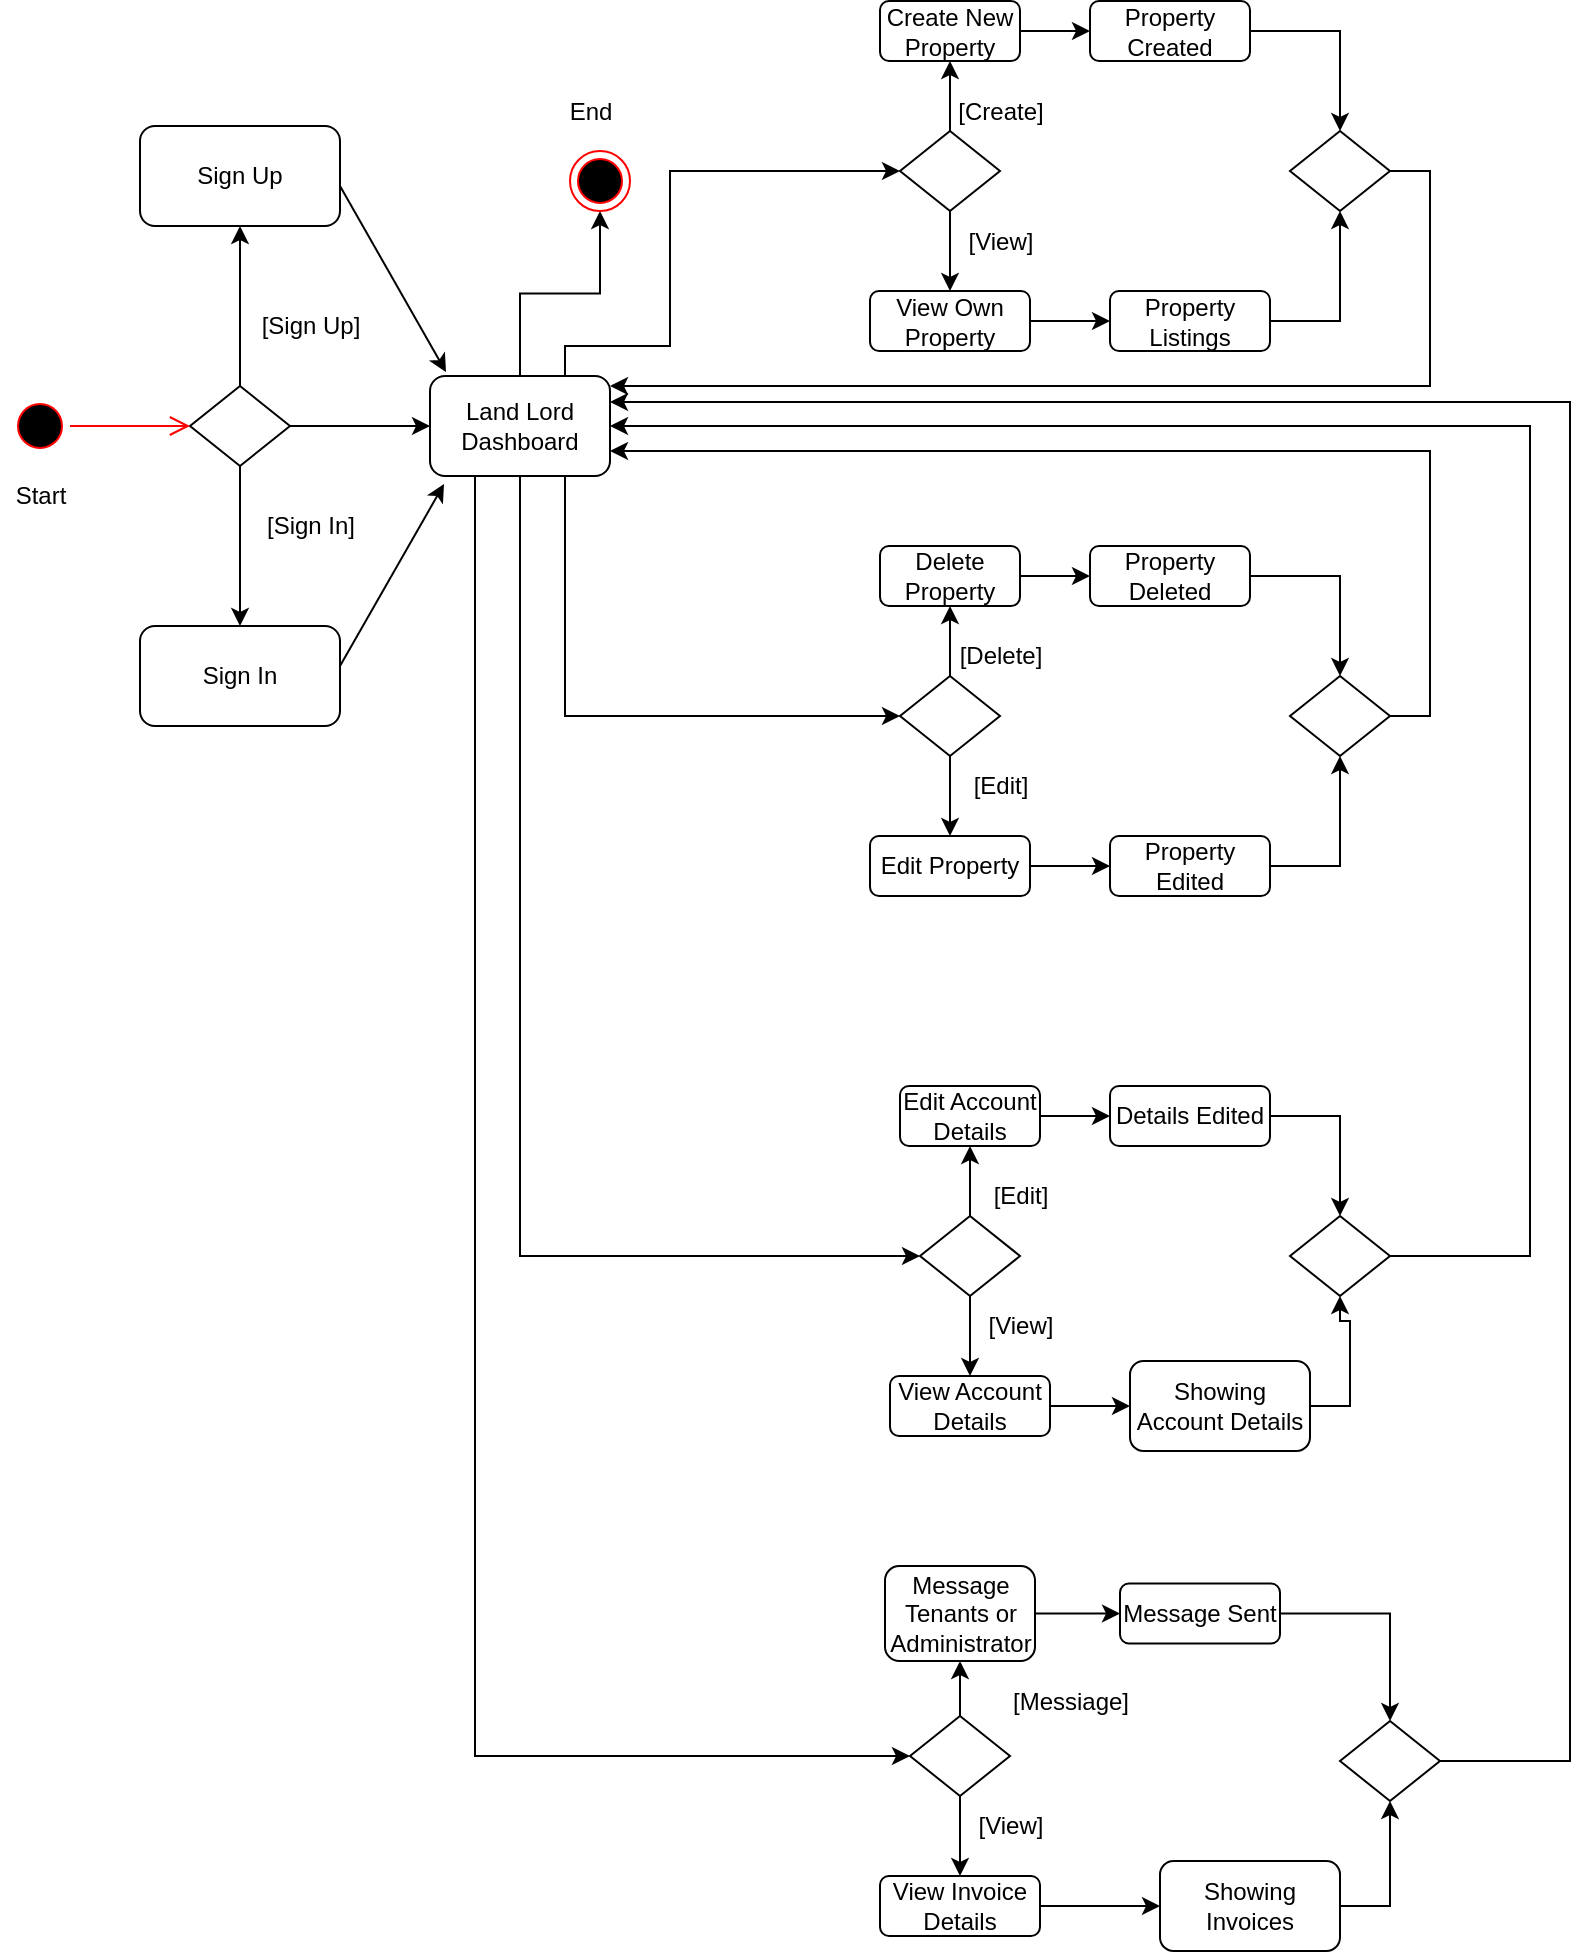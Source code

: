 <mxfile version="16.1.2" type="device"><diagram id="fmbkYZxGmqgKSUXeUPbW" name="Page-1"><mxGraphModel dx="1102" dy="865" grid="1" gridSize="10" guides="1" tooltips="1" connect="1" arrows="1" fold="1" page="1" pageScale="1" pageWidth="850" pageHeight="1100" math="0" shadow="0"><root><mxCell id="0"/><mxCell id="1" parent="0"/><mxCell id="IPWV7DEsLWzAFzW5L_hi-1" value="Sign Up" style="rounded=1;whiteSpace=wrap;html=1;" parent="1" vertex="1"><mxGeometry x="95" y="90" width="100" height="50" as="geometry"/></mxCell><mxCell id="IPWV7DEsLWzAFzW5L_hi-3" value="Start" style="text;html=1;align=center;verticalAlign=middle;resizable=0;points=[];autosize=1;strokeColor=none;fillColor=none;" parent="1" vertex="1"><mxGeometry x="25" y="265" width="40" height="20" as="geometry"/></mxCell><mxCell id="IPWV7DEsLWzAFzW5L_hi-5" value="Sign In" style="rounded=1;whiteSpace=wrap;html=1;" parent="1" vertex="1"><mxGeometry x="95" y="340" width="100" height="50" as="geometry"/></mxCell><mxCell id="IPWV7DEsLWzAFzW5L_hi-9" value="" style="endArrow=classic;html=1;rounded=0;entryX=0.078;entryY=1.08;entryDx=0;entryDy=0;entryPerimeter=0;" parent="1" target="IPWV7DEsLWzAFzW5L_hi-34" edge="1"><mxGeometry width="50" height="50" relative="1" as="geometry"><mxPoint x="195" y="360" as="sourcePoint"/><mxPoint x="245" y="310" as="targetPoint"/></mxGeometry></mxCell><mxCell id="IPWV7DEsLWzAFzW5L_hi-27" value="[Sign Up]" style="text;html=1;align=center;verticalAlign=middle;resizable=0;points=[];autosize=1;strokeColor=none;fillColor=none;" parent="1" vertex="1"><mxGeometry x="150" y="180" width="60" height="20" as="geometry"/></mxCell><mxCell id="IPWV7DEsLWzAFzW5L_hi-140" style="edgeStyle=orthogonalEdgeStyle;rounded=0;orthogonalLoop=1;jettySize=auto;html=1;exitX=0.5;exitY=0;exitDx=0;exitDy=0;entryX=0.5;entryY=1;entryDx=0;entryDy=0;" parent="1" source="IPWV7DEsLWzAFzW5L_hi-34" target="IPWV7DEsLWzAFzW5L_hi-139" edge="1"><mxGeometry relative="1" as="geometry"/></mxCell><mxCell id="IPWV7DEsLWzAFzW5L_hi-150" style="edgeStyle=orthogonalEdgeStyle;rounded=0;orthogonalLoop=1;jettySize=auto;html=1;exitX=0.75;exitY=1;exitDx=0;exitDy=0;entryX=0;entryY=0.5;entryDx=0;entryDy=0;" parent="1" source="IPWV7DEsLWzAFzW5L_hi-34" target="IPWV7DEsLWzAFzW5L_hi-71" edge="1"><mxGeometry relative="1" as="geometry"/></mxCell><mxCell id="IPWV7DEsLWzAFzW5L_hi-151" style="edgeStyle=orthogonalEdgeStyle;rounded=0;orthogonalLoop=1;jettySize=auto;html=1;exitX=0.5;exitY=1;exitDx=0;exitDy=0;entryX=0;entryY=0.5;entryDx=0;entryDy=0;" parent="1" source="IPWV7DEsLWzAFzW5L_hi-34" target="IPWV7DEsLWzAFzW5L_hi-100" edge="1"><mxGeometry relative="1" as="geometry"/></mxCell><mxCell id="IPWV7DEsLWzAFzW5L_hi-152" style="edgeStyle=orthogonalEdgeStyle;rounded=0;orthogonalLoop=1;jettySize=auto;html=1;exitX=0.25;exitY=1;exitDx=0;exitDy=0;entryX=0;entryY=0.5;entryDx=0;entryDy=0;" parent="1" source="IPWV7DEsLWzAFzW5L_hi-34" target="IPWV7DEsLWzAFzW5L_hi-123" edge="1"><mxGeometry relative="1" as="geometry"/></mxCell><mxCell id="IPWV7DEsLWzAFzW5L_hi-153" style="edgeStyle=orthogonalEdgeStyle;rounded=0;orthogonalLoop=1;jettySize=auto;html=1;exitX=0.75;exitY=0;exitDx=0;exitDy=0;entryX=0;entryY=0.5;entryDx=0;entryDy=0;" parent="1" source="IPWV7DEsLWzAFzW5L_hi-34" target="IPWV7DEsLWzAFzW5L_hi-46" edge="1"><mxGeometry relative="1" as="geometry"><Array as="points"><mxPoint x="308" y="200"/><mxPoint x="360" y="200"/><mxPoint x="360" y="113"/></Array></mxGeometry></mxCell><mxCell id="IPWV7DEsLWzAFzW5L_hi-34" value="Land Lord Dashboard" style="rounded=1;whiteSpace=wrap;html=1;" parent="1" vertex="1"><mxGeometry x="240" y="215" width="90" height="50" as="geometry"/></mxCell><mxCell id="IPWV7DEsLWzAFzW5L_hi-35" value="" style="endArrow=classic;html=1;rounded=0;entryX=0.089;entryY=-0.04;entryDx=0;entryDy=0;entryPerimeter=0;" parent="1" target="IPWV7DEsLWzAFzW5L_hi-34" edge="1"><mxGeometry width="50" height="50" relative="1" as="geometry"><mxPoint x="195" y="120" as="sourcePoint"/><mxPoint x="280" y="120" as="targetPoint"/></mxGeometry></mxCell><mxCell id="IPWV7DEsLWzAFzW5L_hi-36" value="[Sign In]" style="text;html=1;align=center;verticalAlign=middle;resizable=0;points=[];autosize=1;strokeColor=none;fillColor=none;" parent="1" vertex="1"><mxGeometry x="150" y="280" width="60" height="20" as="geometry"/></mxCell><mxCell id="IPWV7DEsLWzAFzW5L_hi-39" value="" style="edgeStyle=orthogonalEdgeStyle;rounded=0;orthogonalLoop=1;jettySize=auto;html=1;" parent="1" source="IPWV7DEsLWzAFzW5L_hi-37" target="IPWV7DEsLWzAFzW5L_hi-34" edge="1"><mxGeometry relative="1" as="geometry"/></mxCell><mxCell id="IPWV7DEsLWzAFzW5L_hi-43" value="" style="edgeStyle=orthogonalEdgeStyle;rounded=0;orthogonalLoop=1;jettySize=auto;html=1;" parent="1" source="IPWV7DEsLWzAFzW5L_hi-37" target="IPWV7DEsLWzAFzW5L_hi-5" edge="1"><mxGeometry relative="1" as="geometry"/></mxCell><mxCell id="IPWV7DEsLWzAFzW5L_hi-44" value="" style="edgeStyle=orthogonalEdgeStyle;rounded=0;orthogonalLoop=1;jettySize=auto;html=1;" parent="1" source="IPWV7DEsLWzAFzW5L_hi-37" target="IPWV7DEsLWzAFzW5L_hi-1" edge="1"><mxGeometry relative="1" as="geometry"/></mxCell><mxCell id="IPWV7DEsLWzAFzW5L_hi-37" value="" style="rhombus;whiteSpace=wrap;html=1;" parent="1" vertex="1"><mxGeometry x="120" y="220" width="50" height="40" as="geometry"/></mxCell><mxCell id="IPWV7DEsLWzAFzW5L_hi-58" value="" style="edgeStyle=orthogonalEdgeStyle;rounded=0;orthogonalLoop=1;jettySize=auto;html=1;" parent="1" source="IPWV7DEsLWzAFzW5L_hi-46" target="IPWV7DEsLWzAFzW5L_hi-47" edge="1"><mxGeometry relative="1" as="geometry"/></mxCell><mxCell id="IPWV7DEsLWzAFzW5L_hi-59" value="" style="edgeStyle=orthogonalEdgeStyle;rounded=0;orthogonalLoop=1;jettySize=auto;html=1;" parent="1" source="IPWV7DEsLWzAFzW5L_hi-46" target="IPWV7DEsLWzAFzW5L_hi-50" edge="1"><mxGeometry relative="1" as="geometry"/></mxCell><mxCell id="IPWV7DEsLWzAFzW5L_hi-46" value="" style="rhombus;whiteSpace=wrap;html=1;" parent="1" vertex="1"><mxGeometry x="475" y="92.5" width="50" height="40" as="geometry"/></mxCell><mxCell id="IPWV7DEsLWzAFzW5L_hi-60" value="" style="edgeStyle=orthogonalEdgeStyle;rounded=0;orthogonalLoop=1;jettySize=auto;html=1;" parent="1" source="IPWV7DEsLWzAFzW5L_hi-47" target="IPWV7DEsLWzAFzW5L_hi-48" edge="1"><mxGeometry relative="1" as="geometry"/></mxCell><mxCell id="IPWV7DEsLWzAFzW5L_hi-47" value="Create New Property" style="rounded=1;whiteSpace=wrap;html=1;" parent="1" vertex="1"><mxGeometry x="465" y="27.5" width="70" height="30" as="geometry"/></mxCell><mxCell id="IPWV7DEsLWzAFzW5L_hi-63" style="edgeStyle=orthogonalEdgeStyle;rounded=0;orthogonalLoop=1;jettySize=auto;html=1;exitX=1;exitY=0.5;exitDx=0;exitDy=0;entryX=0.5;entryY=0;entryDx=0;entryDy=0;" parent="1" source="IPWV7DEsLWzAFzW5L_hi-48" target="IPWV7DEsLWzAFzW5L_hi-62" edge="1"><mxGeometry relative="1" as="geometry"/></mxCell><mxCell id="IPWV7DEsLWzAFzW5L_hi-48" value="Property Created" style="rounded=1;whiteSpace=wrap;html=1;" parent="1" vertex="1"><mxGeometry x="570" y="27.5" width="80" height="30" as="geometry"/></mxCell><mxCell id="IPWV7DEsLWzAFzW5L_hi-64" style="edgeStyle=orthogonalEdgeStyle;rounded=0;orthogonalLoop=1;jettySize=auto;html=1;exitX=1;exitY=0.5;exitDx=0;exitDy=0;entryX=0.5;entryY=1;entryDx=0;entryDy=0;" parent="1" source="IPWV7DEsLWzAFzW5L_hi-49" target="IPWV7DEsLWzAFzW5L_hi-62" edge="1"><mxGeometry relative="1" as="geometry"/></mxCell><mxCell id="IPWV7DEsLWzAFzW5L_hi-49" value="Property Listings" style="rounded=1;whiteSpace=wrap;html=1;" parent="1" vertex="1"><mxGeometry x="580" y="172.5" width="80" height="30" as="geometry"/></mxCell><mxCell id="IPWV7DEsLWzAFzW5L_hi-61" value="" style="edgeStyle=orthogonalEdgeStyle;rounded=0;orthogonalLoop=1;jettySize=auto;html=1;" parent="1" source="IPWV7DEsLWzAFzW5L_hi-50" target="IPWV7DEsLWzAFzW5L_hi-49" edge="1"><mxGeometry relative="1" as="geometry"/></mxCell><mxCell id="IPWV7DEsLWzAFzW5L_hi-50" value="View Own Property" style="rounded=1;whiteSpace=wrap;html=1;" parent="1" vertex="1"><mxGeometry x="460" y="172.5" width="80" height="30" as="geometry"/></mxCell><mxCell id="IPWV7DEsLWzAFzW5L_hi-154" style="edgeStyle=orthogonalEdgeStyle;rounded=0;orthogonalLoop=1;jettySize=auto;html=1;exitX=1;exitY=0.5;exitDx=0;exitDy=0;" parent="1" source="IPWV7DEsLWzAFzW5L_hi-62" edge="1"><mxGeometry relative="1" as="geometry"><mxPoint x="330" y="220" as="targetPoint"/><Array as="points"><mxPoint x="740" y="113"/><mxPoint x="740" y="220"/><mxPoint x="330" y="220"/></Array></mxGeometry></mxCell><mxCell id="IPWV7DEsLWzAFzW5L_hi-62" value="" style="rhombus;whiteSpace=wrap;html=1;" parent="1" vertex="1"><mxGeometry x="670" y="92.5" width="50" height="40" as="geometry"/></mxCell><mxCell id="IPWV7DEsLWzAFzW5L_hi-67" value="[View]" style="text;html=1;align=center;verticalAlign=middle;resizable=0;points=[];autosize=1;strokeColor=none;fillColor=none;" parent="1" vertex="1"><mxGeometry x="500" y="137.5" width="50" height="20" as="geometry"/></mxCell><mxCell id="IPWV7DEsLWzAFzW5L_hi-68" value="[Create]" style="text;html=1;align=center;verticalAlign=middle;resizable=0;points=[];autosize=1;strokeColor=none;fillColor=none;" parent="1" vertex="1"><mxGeometry x="495" y="72.5" width="60" height="20" as="geometry"/></mxCell><mxCell id="IPWV7DEsLWzAFzW5L_hi-69" value="" style="edgeStyle=orthogonalEdgeStyle;rounded=0;orthogonalLoop=1;jettySize=auto;html=1;" parent="1" source="IPWV7DEsLWzAFzW5L_hi-71" target="IPWV7DEsLWzAFzW5L_hi-73" edge="1"><mxGeometry relative="1" as="geometry"/></mxCell><mxCell id="IPWV7DEsLWzAFzW5L_hi-70" value="" style="edgeStyle=orthogonalEdgeStyle;rounded=0;orthogonalLoop=1;jettySize=auto;html=1;" parent="1" source="IPWV7DEsLWzAFzW5L_hi-71" target="IPWV7DEsLWzAFzW5L_hi-79" edge="1"><mxGeometry relative="1" as="geometry"/></mxCell><mxCell id="IPWV7DEsLWzAFzW5L_hi-71" value="" style="rhombus;whiteSpace=wrap;html=1;" parent="1" vertex="1"><mxGeometry x="475" y="365" width="50" height="40" as="geometry"/></mxCell><mxCell id="IPWV7DEsLWzAFzW5L_hi-72" value="" style="edgeStyle=orthogonalEdgeStyle;rounded=0;orthogonalLoop=1;jettySize=auto;html=1;" parent="1" source="IPWV7DEsLWzAFzW5L_hi-73" target="IPWV7DEsLWzAFzW5L_hi-75" edge="1"><mxGeometry relative="1" as="geometry"/></mxCell><mxCell id="IPWV7DEsLWzAFzW5L_hi-73" value="Delete Property" style="rounded=1;whiteSpace=wrap;html=1;" parent="1" vertex="1"><mxGeometry x="465" y="300" width="70" height="30" as="geometry"/></mxCell><mxCell id="IPWV7DEsLWzAFzW5L_hi-74" style="edgeStyle=orthogonalEdgeStyle;rounded=0;orthogonalLoop=1;jettySize=auto;html=1;exitX=1;exitY=0.5;exitDx=0;exitDy=0;entryX=0.5;entryY=0;entryDx=0;entryDy=0;" parent="1" source="IPWV7DEsLWzAFzW5L_hi-75" target="IPWV7DEsLWzAFzW5L_hi-80" edge="1"><mxGeometry relative="1" as="geometry"/></mxCell><mxCell id="IPWV7DEsLWzAFzW5L_hi-75" value="Property Deleted" style="rounded=1;whiteSpace=wrap;html=1;" parent="1" vertex="1"><mxGeometry x="570" y="300" width="80" height="30" as="geometry"/></mxCell><mxCell id="IPWV7DEsLWzAFzW5L_hi-76" style="edgeStyle=orthogonalEdgeStyle;rounded=0;orthogonalLoop=1;jettySize=auto;html=1;exitX=1;exitY=0.5;exitDx=0;exitDy=0;entryX=0.5;entryY=1;entryDx=0;entryDy=0;" parent="1" source="IPWV7DEsLWzAFzW5L_hi-77" target="IPWV7DEsLWzAFzW5L_hi-80" edge="1"><mxGeometry relative="1" as="geometry"/></mxCell><mxCell id="IPWV7DEsLWzAFzW5L_hi-77" value="Property Edited" style="rounded=1;whiteSpace=wrap;html=1;" parent="1" vertex="1"><mxGeometry x="580" y="445" width="80" height="30" as="geometry"/></mxCell><mxCell id="IPWV7DEsLWzAFzW5L_hi-78" value="" style="edgeStyle=orthogonalEdgeStyle;rounded=0;orthogonalLoop=1;jettySize=auto;html=1;" parent="1" source="IPWV7DEsLWzAFzW5L_hi-79" target="IPWV7DEsLWzAFzW5L_hi-77" edge="1"><mxGeometry relative="1" as="geometry"/></mxCell><mxCell id="IPWV7DEsLWzAFzW5L_hi-79" value="Edit Property" style="rounded=1;whiteSpace=wrap;html=1;" parent="1" vertex="1"><mxGeometry x="460" y="445" width="80" height="30" as="geometry"/></mxCell><mxCell id="IPWV7DEsLWzAFzW5L_hi-157" style="edgeStyle=orthogonalEdgeStyle;rounded=0;orthogonalLoop=1;jettySize=auto;html=1;exitX=1;exitY=0.5;exitDx=0;exitDy=0;entryX=1;entryY=0.75;entryDx=0;entryDy=0;" parent="1" source="IPWV7DEsLWzAFzW5L_hi-80" target="IPWV7DEsLWzAFzW5L_hi-34" edge="1"><mxGeometry relative="1" as="geometry"/></mxCell><mxCell id="IPWV7DEsLWzAFzW5L_hi-80" value="" style="rhombus;whiteSpace=wrap;html=1;" parent="1" vertex="1"><mxGeometry x="670" y="365" width="50" height="40" as="geometry"/></mxCell><mxCell id="IPWV7DEsLWzAFzW5L_hi-81" value="[Edit]" style="text;html=1;align=center;verticalAlign=middle;resizable=0;points=[];autosize=1;strokeColor=none;fillColor=none;" parent="1" vertex="1"><mxGeometry x="505" y="410" width="40" height="20" as="geometry"/></mxCell><mxCell id="IPWV7DEsLWzAFzW5L_hi-82" value="[Delete]" style="text;html=1;align=center;verticalAlign=middle;resizable=0;points=[];autosize=1;strokeColor=none;fillColor=none;" parent="1" vertex="1"><mxGeometry x="495" y="345" width="60" height="20" as="geometry"/></mxCell><mxCell id="IPWV7DEsLWzAFzW5L_hi-98" value="" style="edgeStyle=orthogonalEdgeStyle;rounded=0;orthogonalLoop=1;jettySize=auto;html=1;" parent="1" source="IPWV7DEsLWzAFzW5L_hi-100" target="IPWV7DEsLWzAFzW5L_hi-102" edge="1"><mxGeometry relative="1" as="geometry"/></mxCell><mxCell id="IPWV7DEsLWzAFzW5L_hi-99" value="" style="edgeStyle=orthogonalEdgeStyle;rounded=0;orthogonalLoop=1;jettySize=auto;html=1;" parent="1" source="IPWV7DEsLWzAFzW5L_hi-100" target="IPWV7DEsLWzAFzW5L_hi-108" edge="1"><mxGeometry relative="1" as="geometry"/></mxCell><mxCell id="IPWV7DEsLWzAFzW5L_hi-100" value="" style="rhombus;whiteSpace=wrap;html=1;" parent="1" vertex="1"><mxGeometry x="485" y="635" width="50" height="40" as="geometry"/></mxCell><mxCell id="IPWV7DEsLWzAFzW5L_hi-101" value="" style="edgeStyle=orthogonalEdgeStyle;rounded=0;orthogonalLoop=1;jettySize=auto;html=1;" parent="1" source="IPWV7DEsLWzAFzW5L_hi-102" target="IPWV7DEsLWzAFzW5L_hi-104" edge="1"><mxGeometry relative="1" as="geometry"/></mxCell><mxCell id="IPWV7DEsLWzAFzW5L_hi-102" value="Edit Account Details" style="rounded=1;whiteSpace=wrap;html=1;" parent="1" vertex="1"><mxGeometry x="475" y="570" width="70" height="30" as="geometry"/></mxCell><mxCell id="IPWV7DEsLWzAFzW5L_hi-114" style="edgeStyle=orthogonalEdgeStyle;rounded=0;orthogonalLoop=1;jettySize=auto;html=1;exitX=1;exitY=0.5;exitDx=0;exitDy=0;entryX=0.5;entryY=0;entryDx=0;entryDy=0;" parent="1" source="IPWV7DEsLWzAFzW5L_hi-104" target="IPWV7DEsLWzAFzW5L_hi-113" edge="1"><mxGeometry relative="1" as="geometry"/></mxCell><mxCell id="IPWV7DEsLWzAFzW5L_hi-104" value="Details Edited" style="rounded=1;whiteSpace=wrap;html=1;" parent="1" vertex="1"><mxGeometry x="580" y="570" width="80" height="30" as="geometry"/></mxCell><mxCell id="IPWV7DEsLWzAFzW5L_hi-115" style="edgeStyle=orthogonalEdgeStyle;rounded=0;orthogonalLoop=1;jettySize=auto;html=1;exitX=1;exitY=0.5;exitDx=0;exitDy=0;entryX=0.5;entryY=1;entryDx=0;entryDy=0;" parent="1" source="IPWV7DEsLWzAFzW5L_hi-106" target="IPWV7DEsLWzAFzW5L_hi-113" edge="1"><mxGeometry relative="1" as="geometry"/></mxCell><mxCell id="IPWV7DEsLWzAFzW5L_hi-106" value="Showing Account Details" style="rounded=1;whiteSpace=wrap;html=1;" parent="1" vertex="1"><mxGeometry x="590" y="707.5" width="90" height="45" as="geometry"/></mxCell><mxCell id="IPWV7DEsLWzAFzW5L_hi-107" value="" style="edgeStyle=orthogonalEdgeStyle;rounded=0;orthogonalLoop=1;jettySize=auto;html=1;" parent="1" source="IPWV7DEsLWzAFzW5L_hi-108" target="IPWV7DEsLWzAFzW5L_hi-106" edge="1"><mxGeometry relative="1" as="geometry"/></mxCell><mxCell id="IPWV7DEsLWzAFzW5L_hi-108" value="View Account Details" style="rounded=1;whiteSpace=wrap;html=1;" parent="1" vertex="1"><mxGeometry x="470" y="715" width="80" height="30" as="geometry"/></mxCell><mxCell id="IPWV7DEsLWzAFzW5L_hi-110" value="[View]" style="text;html=1;align=center;verticalAlign=middle;resizable=0;points=[];autosize=1;strokeColor=none;fillColor=none;" parent="1" vertex="1"><mxGeometry x="510" y="680" width="50" height="20" as="geometry"/></mxCell><mxCell id="IPWV7DEsLWzAFzW5L_hi-111" value="[Edit]" style="text;html=1;align=center;verticalAlign=middle;resizable=0;points=[];autosize=1;strokeColor=none;fillColor=none;" parent="1" vertex="1"><mxGeometry x="515" y="615" width="40" height="20" as="geometry"/></mxCell><mxCell id="IPWV7DEsLWzAFzW5L_hi-156" style="edgeStyle=orthogonalEdgeStyle;rounded=0;orthogonalLoop=1;jettySize=auto;html=1;exitX=1;exitY=0.5;exitDx=0;exitDy=0;entryX=1;entryY=0.5;entryDx=0;entryDy=0;" parent="1" source="IPWV7DEsLWzAFzW5L_hi-113" target="IPWV7DEsLWzAFzW5L_hi-34" edge="1"><mxGeometry relative="1" as="geometry"><Array as="points"><mxPoint x="790" y="655"/><mxPoint x="790" y="240"/></Array></mxGeometry></mxCell><mxCell id="IPWV7DEsLWzAFzW5L_hi-113" value="" style="rhombus;whiteSpace=wrap;html=1;" parent="1" vertex="1"><mxGeometry x="670" y="635" width="50" height="40" as="geometry"/></mxCell><mxCell id="IPWV7DEsLWzAFzW5L_hi-122" value="" style="edgeStyle=orthogonalEdgeStyle;rounded=0;orthogonalLoop=1;jettySize=auto;html=1;" parent="1" source="IPWV7DEsLWzAFzW5L_hi-123" target="IPWV7DEsLWzAFzW5L_hi-131" edge="1"><mxGeometry relative="1" as="geometry"/></mxCell><mxCell id="IPWV7DEsLWzAFzW5L_hi-136" value="" style="edgeStyle=orthogonalEdgeStyle;rounded=0;orthogonalLoop=1;jettySize=auto;html=1;" parent="1" source="IPWV7DEsLWzAFzW5L_hi-123" target="IPWV7DEsLWzAFzW5L_hi-125" edge="1"><mxGeometry relative="1" as="geometry"/></mxCell><mxCell id="IPWV7DEsLWzAFzW5L_hi-123" value="" style="rhombus;whiteSpace=wrap;html=1;" parent="1" vertex="1"><mxGeometry x="480" y="885" width="50" height="40" as="geometry"/></mxCell><mxCell id="IPWV7DEsLWzAFzW5L_hi-124" value="" style="edgeStyle=orthogonalEdgeStyle;rounded=0;orthogonalLoop=1;jettySize=auto;html=1;" parent="1" source="IPWV7DEsLWzAFzW5L_hi-125" target="IPWV7DEsLWzAFzW5L_hi-127" edge="1"><mxGeometry relative="1" as="geometry"/></mxCell><mxCell id="IPWV7DEsLWzAFzW5L_hi-125" value="Message Tenants or Administrator" style="rounded=1;whiteSpace=wrap;html=1;" parent="1" vertex="1"><mxGeometry x="467.5" y="810" width="75" height="47.5" as="geometry"/></mxCell><mxCell id="IPWV7DEsLWzAFzW5L_hi-126" style="edgeStyle=orthogonalEdgeStyle;rounded=0;orthogonalLoop=1;jettySize=auto;html=1;exitX=1;exitY=0.5;exitDx=0;exitDy=0;entryX=0.5;entryY=0;entryDx=0;entryDy=0;" parent="1" source="IPWV7DEsLWzAFzW5L_hi-127" target="IPWV7DEsLWzAFzW5L_hi-134" edge="1"><mxGeometry relative="1" as="geometry"/></mxCell><mxCell id="IPWV7DEsLWzAFzW5L_hi-127" value="Message Sent" style="rounded=1;whiteSpace=wrap;html=1;" parent="1" vertex="1"><mxGeometry x="585" y="818.75" width="80" height="30" as="geometry"/></mxCell><mxCell id="IPWV7DEsLWzAFzW5L_hi-128" style="edgeStyle=orthogonalEdgeStyle;rounded=0;orthogonalLoop=1;jettySize=auto;html=1;exitX=1;exitY=0.5;exitDx=0;exitDy=0;entryX=0.5;entryY=1;entryDx=0;entryDy=0;" parent="1" source="IPWV7DEsLWzAFzW5L_hi-129" target="IPWV7DEsLWzAFzW5L_hi-134" edge="1"><mxGeometry relative="1" as="geometry"/></mxCell><mxCell id="IPWV7DEsLWzAFzW5L_hi-129" value="Showing Invoices" style="rounded=1;whiteSpace=wrap;html=1;" parent="1" vertex="1"><mxGeometry x="605" y="957.5" width="90" height="45" as="geometry"/></mxCell><mxCell id="IPWV7DEsLWzAFzW5L_hi-130" value="" style="edgeStyle=orthogonalEdgeStyle;rounded=0;orthogonalLoop=1;jettySize=auto;html=1;" parent="1" source="IPWV7DEsLWzAFzW5L_hi-131" target="IPWV7DEsLWzAFzW5L_hi-129" edge="1"><mxGeometry relative="1" as="geometry"/></mxCell><mxCell id="IPWV7DEsLWzAFzW5L_hi-131" value="View Invoice Details" style="rounded=1;whiteSpace=wrap;html=1;" parent="1" vertex="1"><mxGeometry x="465" y="965" width="80" height="30" as="geometry"/></mxCell><mxCell id="IPWV7DEsLWzAFzW5L_hi-132" value="[View]" style="text;html=1;align=center;verticalAlign=middle;resizable=0;points=[];autosize=1;strokeColor=none;fillColor=none;" parent="1" vertex="1"><mxGeometry x="505" y="930" width="50" height="20" as="geometry"/></mxCell><mxCell id="IPWV7DEsLWzAFzW5L_hi-133" value="[Messiage]" style="text;html=1;align=center;verticalAlign=middle;resizable=0;points=[];autosize=1;strokeColor=none;fillColor=none;" parent="1" vertex="1"><mxGeometry x="525" y="867.5" width="70" height="20" as="geometry"/></mxCell><mxCell id="IPWV7DEsLWzAFzW5L_hi-155" style="edgeStyle=orthogonalEdgeStyle;rounded=0;orthogonalLoop=1;jettySize=auto;html=1;exitX=1;exitY=0.5;exitDx=0;exitDy=0;" parent="1" source="IPWV7DEsLWzAFzW5L_hi-134" edge="1"><mxGeometry relative="1" as="geometry"><mxPoint x="330" y="228" as="targetPoint"/><Array as="points"><mxPoint x="810" y="908"/><mxPoint x="810" y="228"/></Array></mxGeometry></mxCell><mxCell id="IPWV7DEsLWzAFzW5L_hi-134" value="" style="rhombus;whiteSpace=wrap;html=1;" parent="1" vertex="1"><mxGeometry x="695" y="887.5" width="50" height="40" as="geometry"/></mxCell><mxCell id="IPWV7DEsLWzAFzW5L_hi-139" value="" style="ellipse;html=1;shape=endState;fillColor=#000000;strokeColor=#ff0000;" parent="1" vertex="1"><mxGeometry x="310" y="102.5" width="30" height="30" as="geometry"/></mxCell><mxCell id="IPWV7DEsLWzAFzW5L_hi-142" value="" style="ellipse;html=1;shape=startState;fillColor=#000000;strokeColor=#ff0000;rotation=-180;" parent="1" vertex="1"><mxGeometry x="30" y="225" width="30" height="30" as="geometry"/></mxCell><mxCell id="IPWV7DEsLWzAFzW5L_hi-143" value="" style="edgeStyle=orthogonalEdgeStyle;html=1;verticalAlign=bottom;endArrow=open;endSize=8;strokeColor=#ff0000;rounded=0;entryX=0;entryY=0.5;entryDx=0;entryDy=0;" parent="1" source="IPWV7DEsLWzAFzW5L_hi-142" target="IPWV7DEsLWzAFzW5L_hi-37" edge="1"><mxGeometry relative="1" as="geometry"><mxPoint x="15" y="270" as="targetPoint"/><Array as="points"><mxPoint x="100" y="240"/><mxPoint x="100" y="240"/></Array></mxGeometry></mxCell><mxCell id="IPWV7DEsLWzAFzW5L_hi-145" value="End" style="text;html=1;align=center;verticalAlign=middle;resizable=0;points=[];autosize=1;strokeColor=none;fillColor=none;" parent="1" vertex="1"><mxGeometry x="300" y="72.5" width="40" height="20" as="geometry"/></mxCell></root></mxGraphModel></diagram></mxfile>